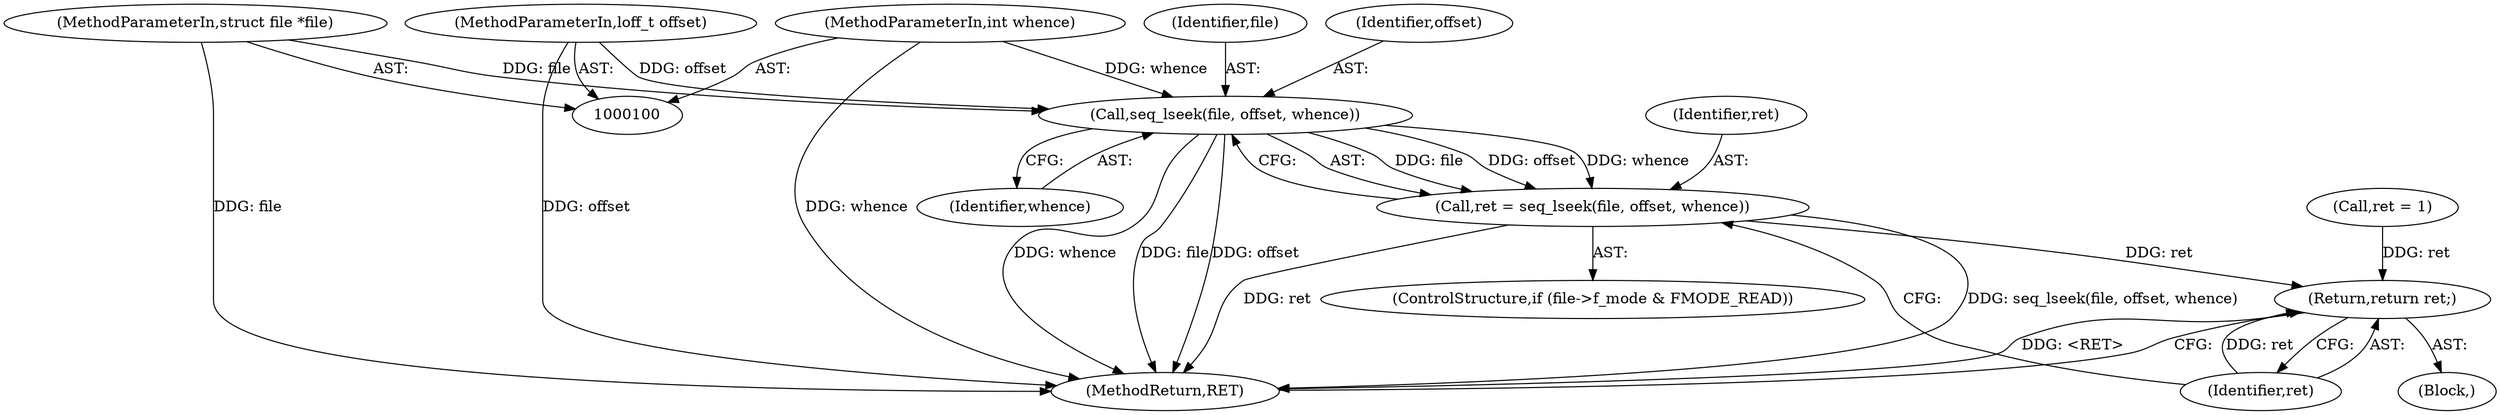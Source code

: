 digraph "0_linux_6a76f8c0ab19f215af2a3442870eeb5f0e81998d@pointer" {
"1000114" [label="(Call,seq_lseek(file, offset, whence))"];
"1000101" [label="(MethodParameterIn,struct file *file)"];
"1000102" [label="(MethodParameterIn,loff_t offset)"];
"1000103" [label="(MethodParameterIn,int whence)"];
"1000112" [label="(Call,ret = seq_lseek(file, offset, whence))"];
"1000126" [label="(Return,return ret;)"];
"1000115" [label="(Identifier,file)"];
"1000104" [label="(Block,)"];
"1000114" [label="(Call,seq_lseek(file, offset, whence))"];
"1000117" [label="(Identifier,whence)"];
"1000126" [label="(Return,return ret;)"];
"1000127" [label="(Identifier,ret)"];
"1000112" [label="(Call,ret = seq_lseek(file, offset, whence))"];
"1000128" [label="(MethodReturn,RET)"];
"1000113" [label="(Identifier,ret)"];
"1000103" [label="(MethodParameterIn,int whence)"];
"1000106" [label="(ControlStructure,if (file->f_mode & FMODE_READ))"];
"1000101" [label="(MethodParameterIn,struct file *file)"];
"1000102" [label="(MethodParameterIn,loff_t offset)"];
"1000123" [label="(Call,ret = 1)"];
"1000116" [label="(Identifier,offset)"];
"1000114" -> "1000112"  [label="AST: "];
"1000114" -> "1000117"  [label="CFG: "];
"1000115" -> "1000114"  [label="AST: "];
"1000116" -> "1000114"  [label="AST: "];
"1000117" -> "1000114"  [label="AST: "];
"1000112" -> "1000114"  [label="CFG: "];
"1000114" -> "1000128"  [label="DDG: whence"];
"1000114" -> "1000128"  [label="DDG: file"];
"1000114" -> "1000128"  [label="DDG: offset"];
"1000114" -> "1000112"  [label="DDG: file"];
"1000114" -> "1000112"  [label="DDG: offset"];
"1000114" -> "1000112"  [label="DDG: whence"];
"1000101" -> "1000114"  [label="DDG: file"];
"1000102" -> "1000114"  [label="DDG: offset"];
"1000103" -> "1000114"  [label="DDG: whence"];
"1000101" -> "1000100"  [label="AST: "];
"1000101" -> "1000128"  [label="DDG: file"];
"1000102" -> "1000100"  [label="AST: "];
"1000102" -> "1000128"  [label="DDG: offset"];
"1000103" -> "1000100"  [label="AST: "];
"1000103" -> "1000128"  [label="DDG: whence"];
"1000112" -> "1000106"  [label="AST: "];
"1000113" -> "1000112"  [label="AST: "];
"1000127" -> "1000112"  [label="CFG: "];
"1000112" -> "1000128"  [label="DDG: seq_lseek(file, offset, whence)"];
"1000112" -> "1000128"  [label="DDG: ret"];
"1000112" -> "1000126"  [label="DDG: ret"];
"1000126" -> "1000104"  [label="AST: "];
"1000126" -> "1000127"  [label="CFG: "];
"1000127" -> "1000126"  [label="AST: "];
"1000128" -> "1000126"  [label="CFG: "];
"1000126" -> "1000128"  [label="DDG: <RET>"];
"1000127" -> "1000126"  [label="DDG: ret"];
"1000123" -> "1000126"  [label="DDG: ret"];
}
